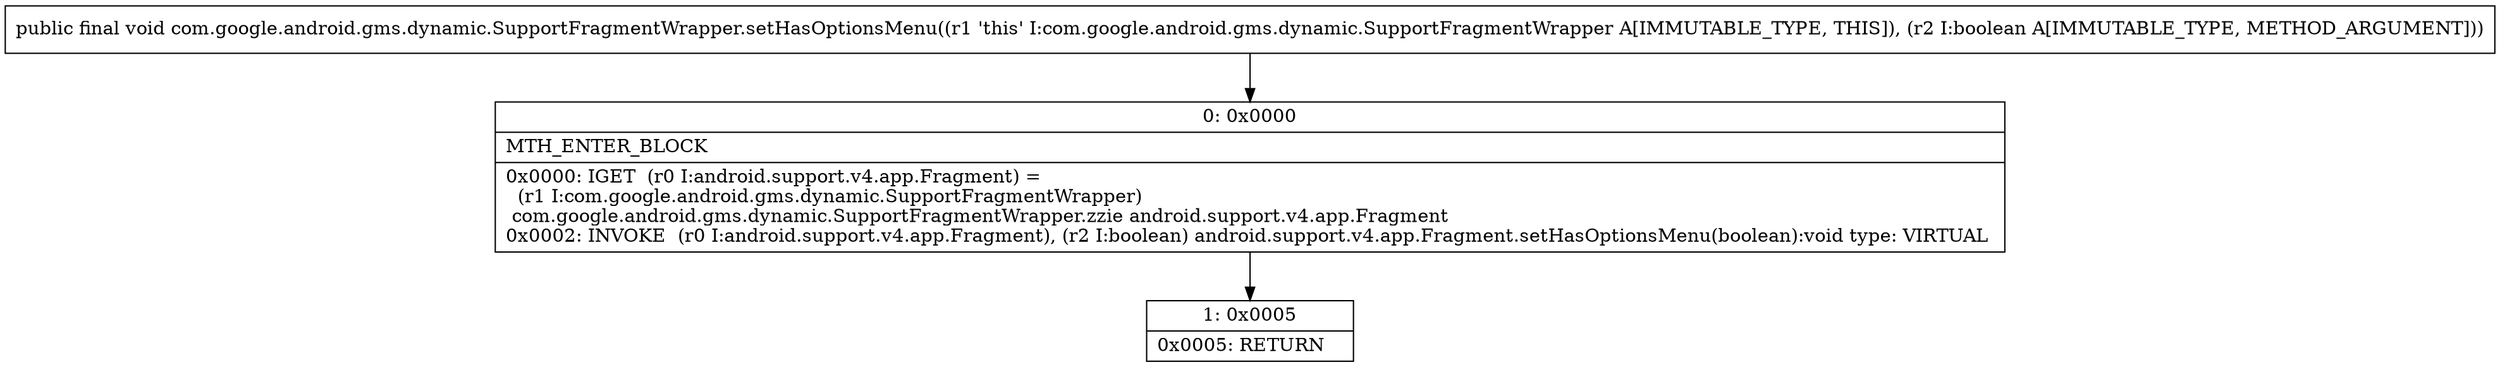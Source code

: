 digraph "CFG forcom.google.android.gms.dynamic.SupportFragmentWrapper.setHasOptionsMenu(Z)V" {
Node_0 [shape=record,label="{0\:\ 0x0000|MTH_ENTER_BLOCK\l|0x0000: IGET  (r0 I:android.support.v4.app.Fragment) = \l  (r1 I:com.google.android.gms.dynamic.SupportFragmentWrapper)\l com.google.android.gms.dynamic.SupportFragmentWrapper.zzie android.support.v4.app.Fragment \l0x0002: INVOKE  (r0 I:android.support.v4.app.Fragment), (r2 I:boolean) android.support.v4.app.Fragment.setHasOptionsMenu(boolean):void type: VIRTUAL \l}"];
Node_1 [shape=record,label="{1\:\ 0x0005|0x0005: RETURN   \l}"];
MethodNode[shape=record,label="{public final void com.google.android.gms.dynamic.SupportFragmentWrapper.setHasOptionsMenu((r1 'this' I:com.google.android.gms.dynamic.SupportFragmentWrapper A[IMMUTABLE_TYPE, THIS]), (r2 I:boolean A[IMMUTABLE_TYPE, METHOD_ARGUMENT])) }"];
MethodNode -> Node_0;
Node_0 -> Node_1;
}


